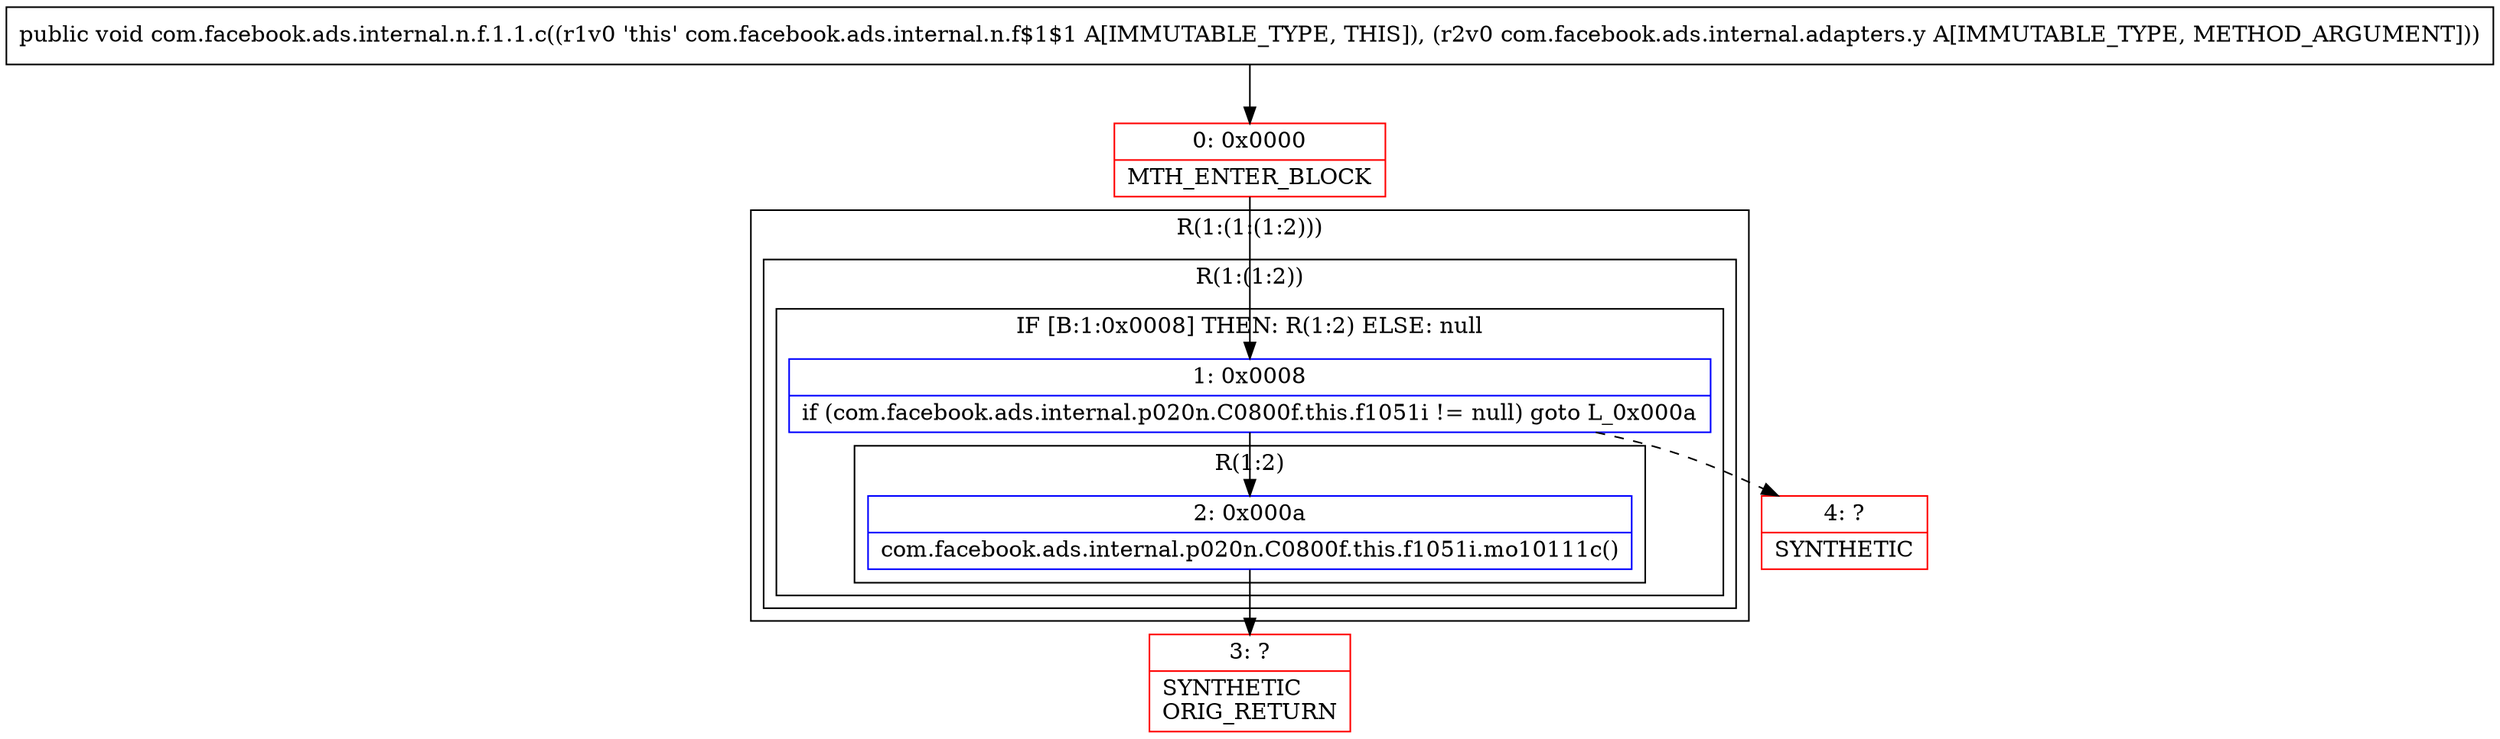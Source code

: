 digraph "CFG forcom.facebook.ads.internal.n.f.1.1.c(Lcom\/facebook\/ads\/internal\/adapters\/y;)V" {
subgraph cluster_Region_890404222 {
label = "R(1:(1:(1:2)))";
node [shape=record,color=blue];
subgraph cluster_Region_287900194 {
label = "R(1:(1:2))";
node [shape=record,color=blue];
subgraph cluster_IfRegion_1349746286 {
label = "IF [B:1:0x0008] THEN: R(1:2) ELSE: null";
node [shape=record,color=blue];
Node_1 [shape=record,label="{1\:\ 0x0008|if (com.facebook.ads.internal.p020n.C0800f.this.f1051i != null) goto L_0x000a\l}"];
subgraph cluster_Region_134113638 {
label = "R(1:2)";
node [shape=record,color=blue];
Node_2 [shape=record,label="{2\:\ 0x000a|com.facebook.ads.internal.p020n.C0800f.this.f1051i.mo10111c()\l}"];
}
}
}
}
Node_0 [shape=record,color=red,label="{0\:\ 0x0000|MTH_ENTER_BLOCK\l}"];
Node_3 [shape=record,color=red,label="{3\:\ ?|SYNTHETIC\lORIG_RETURN\l}"];
Node_4 [shape=record,color=red,label="{4\:\ ?|SYNTHETIC\l}"];
MethodNode[shape=record,label="{public void com.facebook.ads.internal.n.f.1.1.c((r1v0 'this' com.facebook.ads.internal.n.f$1$1 A[IMMUTABLE_TYPE, THIS]), (r2v0 com.facebook.ads.internal.adapters.y A[IMMUTABLE_TYPE, METHOD_ARGUMENT])) }"];
MethodNode -> Node_0;
Node_1 -> Node_2;
Node_1 -> Node_4[style=dashed];
Node_2 -> Node_3;
Node_0 -> Node_1;
}

